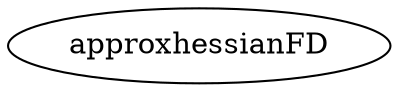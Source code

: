 /* Created by mdot for Matlab */
digraph m2html {

  approxhessianFD [URL="approxhessianFD.html"];
}